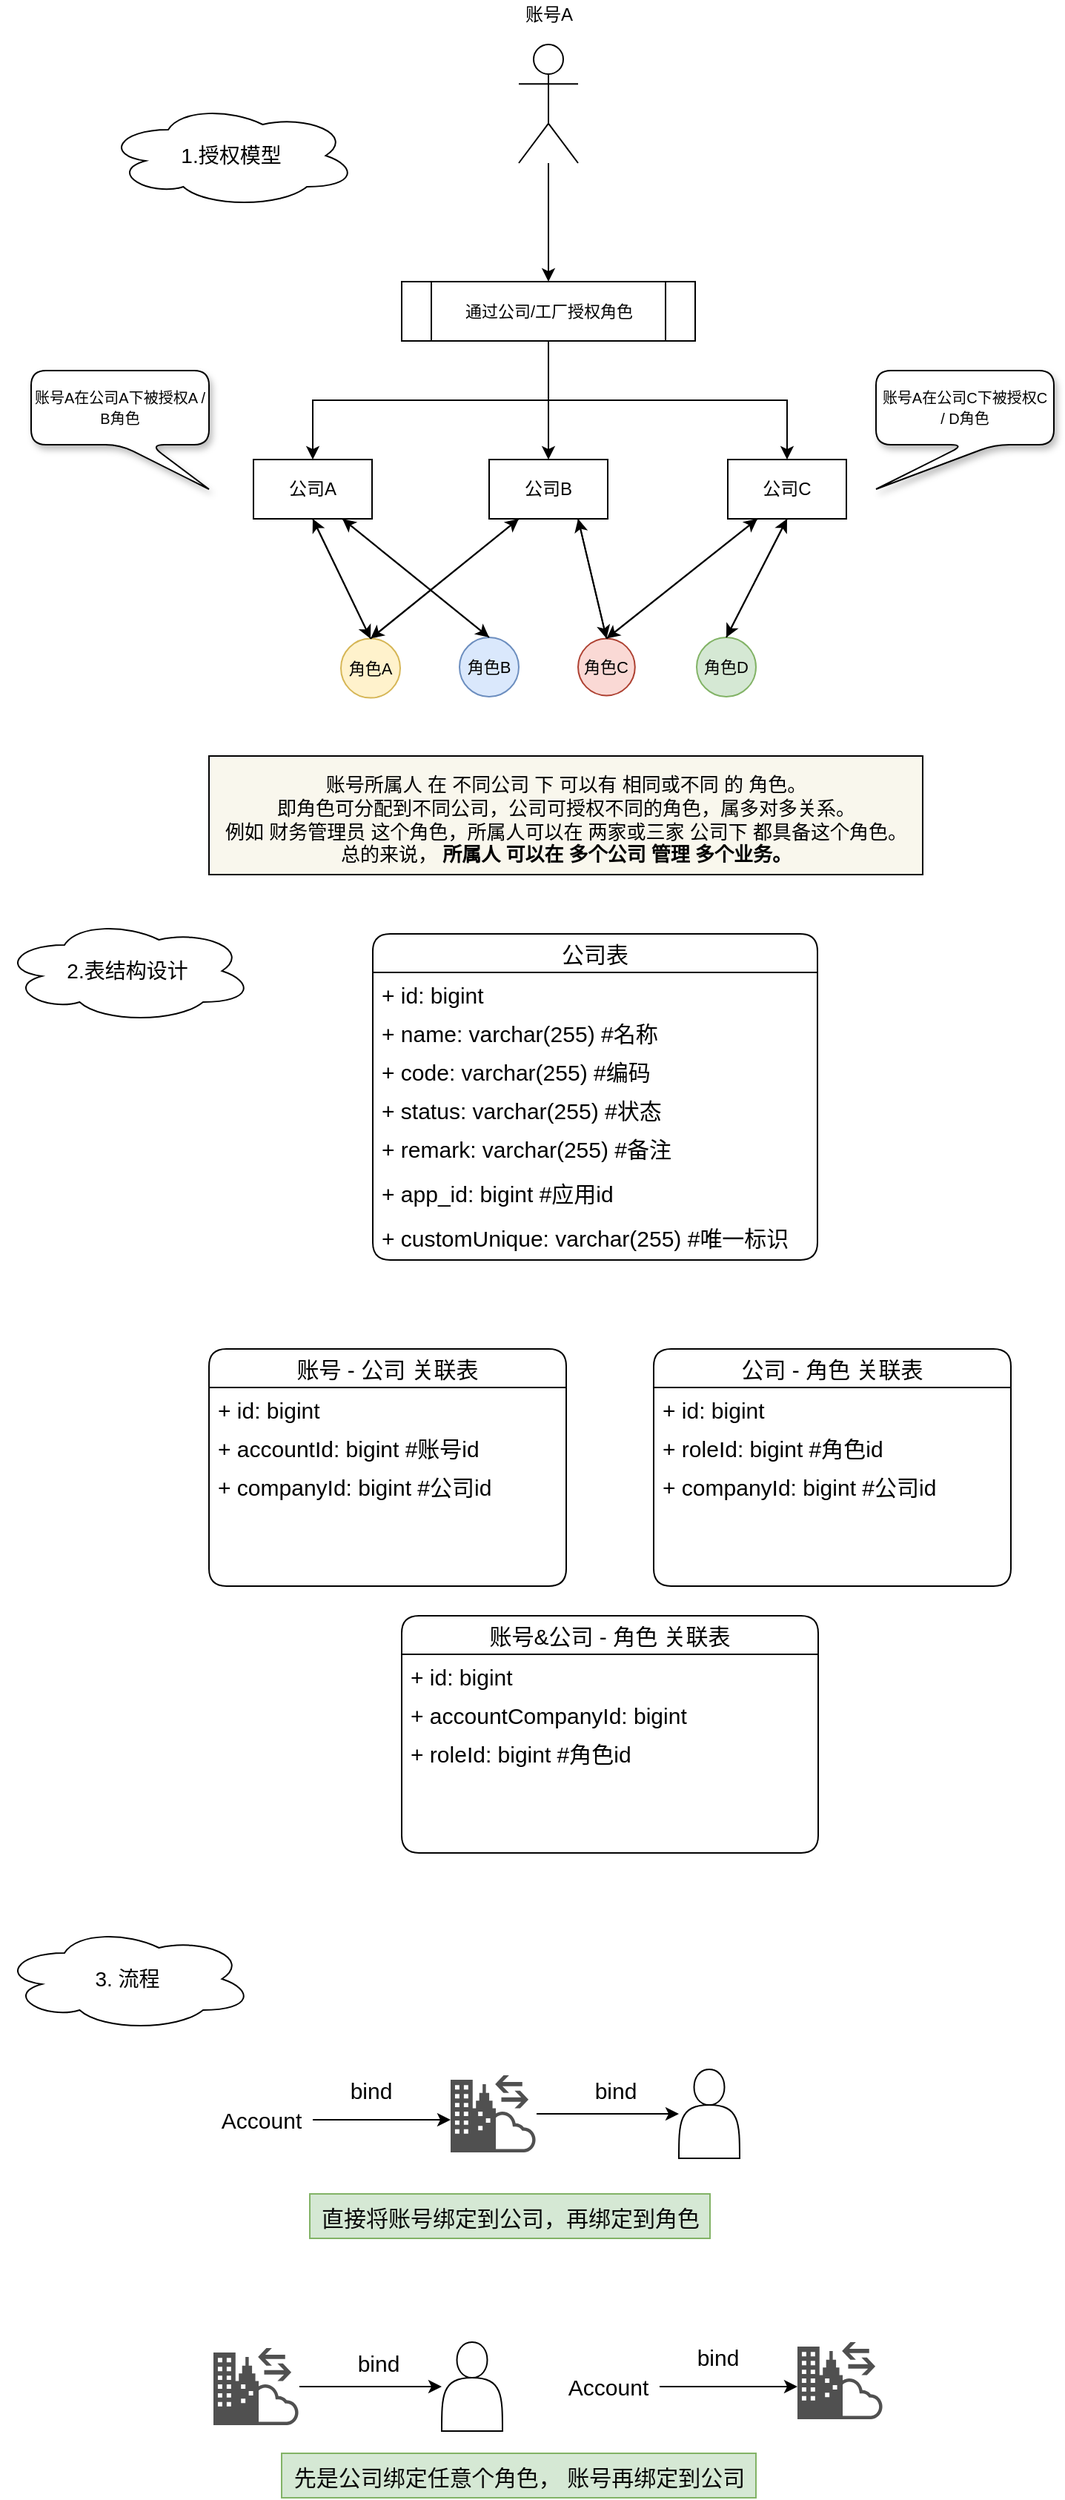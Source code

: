 <mxfile version="15.7.4" type="github">
  <diagram id="Jb6BtzAFee-MTP4sCL8y" name="第 1 页">
    <mxGraphModel dx="1038" dy="579" grid="1" gridSize="10" guides="1" tooltips="1" connect="1" arrows="1" fold="1" page="1" pageScale="1" pageWidth="827" pageHeight="1169" math="0" shadow="0">
      <root>
        <mxCell id="0" />
        <mxCell id="1" parent="0" />
        <mxCell id="0wWaa23UlazC8i8ljl-4-6" style="edgeStyle=orthogonalEdgeStyle;rounded=0;orthogonalLoop=1;jettySize=auto;html=1;entryX=0.5;entryY=0;entryDx=0;entryDy=0;" parent="1" source="0wWaa23UlazC8i8ljl-4-1" target="0wWaa23UlazC8i8ljl-4-3" edge="1">
          <mxGeometry relative="1" as="geometry">
            <mxPoint x="420" y="320" as="targetPoint" />
          </mxGeometry>
        </mxCell>
        <mxCell id="0wWaa23UlazC8i8ljl-4-1" value="" style="shape=umlActor;verticalLabelPosition=bottom;verticalAlign=top;html=1;outlineConnect=0;" parent="1" vertex="1">
          <mxGeometry x="419" y="160" width="40" height="80" as="geometry" />
        </mxCell>
        <mxCell id="0wWaa23UlazC8i8ljl-4-10" style="edgeStyle=orthogonalEdgeStyle;rounded=0;orthogonalLoop=1;jettySize=auto;html=1;entryX=0.5;entryY=0;entryDx=0;entryDy=0;fontSize=11;" parent="1" source="0wWaa23UlazC8i8ljl-4-3" target="0wWaa23UlazC8i8ljl-4-8" edge="1">
          <mxGeometry relative="1" as="geometry" />
        </mxCell>
        <mxCell id="0wWaa23UlazC8i8ljl-4-16" style="edgeStyle=orthogonalEdgeStyle;rounded=0;orthogonalLoop=1;jettySize=auto;html=1;exitX=0.5;exitY=1;exitDx=0;exitDy=0;entryX=0.5;entryY=0;entryDx=0;entryDy=0;fontSize=11;" parent="1" source="0wWaa23UlazC8i8ljl-4-3" target="0wWaa23UlazC8i8ljl-4-4" edge="1">
          <mxGeometry relative="1" as="geometry" />
        </mxCell>
        <mxCell id="0wWaa23UlazC8i8ljl-4-17" style="edgeStyle=orthogonalEdgeStyle;rounded=0;orthogonalLoop=1;jettySize=auto;html=1;exitX=0.5;exitY=1;exitDx=0;exitDy=0;entryX=0.5;entryY=0;entryDx=0;entryDy=0;fontSize=11;" parent="1" source="0wWaa23UlazC8i8ljl-4-3" target="0wWaa23UlazC8i8ljl-4-9" edge="1">
          <mxGeometry relative="1" as="geometry" />
        </mxCell>
        <mxCell id="0wWaa23UlazC8i8ljl-4-3" value="&lt;font style=&quot;font-size: 11px&quot;&gt;通过公司/工厂授权角色&lt;/font&gt;" style="shape=process;whiteSpace=wrap;html=1;backgroundOutline=1;" parent="1" vertex="1">
          <mxGeometry x="340" y="320" width="198" height="40" as="geometry" />
        </mxCell>
        <mxCell id="0wWaa23UlazC8i8ljl-4-50" style="edgeStyle=none;rounded=0;orthogonalLoop=1;jettySize=auto;html=1;exitX=0.5;exitY=1;exitDx=0;exitDy=0;entryX=0.5;entryY=0;entryDx=0;entryDy=0;fontSize=13;" parent="1" source="0wWaa23UlazC8i8ljl-4-4" target="0wWaa23UlazC8i8ljl-4-13" edge="1">
          <mxGeometry relative="1" as="geometry" />
        </mxCell>
        <mxCell id="0wWaa23UlazC8i8ljl-4-53" style="edgeStyle=none;rounded=0;orthogonalLoop=1;jettySize=auto;html=1;exitX=0.75;exitY=1;exitDx=0;exitDy=0;entryX=0.5;entryY=0;entryDx=0;entryDy=0;fontSize=13;" parent="1" source="0wWaa23UlazC8i8ljl-4-4" target="0wWaa23UlazC8i8ljl-4-14" edge="1">
          <mxGeometry relative="1" as="geometry" />
        </mxCell>
        <mxCell id="0wWaa23UlazC8i8ljl-4-4" value="公司A" style="rounded=0;whiteSpace=wrap;html=1;" parent="1" vertex="1">
          <mxGeometry x="240" y="440" width="80" height="40" as="geometry" />
        </mxCell>
        <mxCell id="0wWaa23UlazC8i8ljl-4-7" value="账号A" style="text;html=1;align=center;verticalAlign=middle;resizable=0;points=[];autosize=1;strokeColor=none;fillColor=none;" parent="1" vertex="1">
          <mxGeometry x="414" y="130" width="50" height="20" as="geometry" />
        </mxCell>
        <mxCell id="0wWaa23UlazC8i8ljl-4-51" style="edgeStyle=none;rounded=0;orthogonalLoop=1;jettySize=auto;html=1;exitX=0.25;exitY=1;exitDx=0;exitDy=0;entryX=0.5;entryY=0;entryDx=0;entryDy=0;fontSize=13;" parent="1" source="0wWaa23UlazC8i8ljl-4-8" target="0wWaa23UlazC8i8ljl-4-13" edge="1">
          <mxGeometry relative="1" as="geometry" />
        </mxCell>
        <mxCell id="0wWaa23UlazC8i8ljl-4-52" style="edgeStyle=none;rounded=0;orthogonalLoop=1;jettySize=auto;html=1;exitX=0.75;exitY=1;exitDx=0;exitDy=0;fontSize=13;entryX=0.5;entryY=0;entryDx=0;entryDy=0;" parent="1" source="0wWaa23UlazC8i8ljl-4-8" target="0wWaa23UlazC8i8ljl-4-45" edge="1">
          <mxGeometry relative="1" as="geometry">
            <mxPoint x="400" y="560" as="targetPoint" />
          </mxGeometry>
        </mxCell>
        <mxCell id="0wWaa23UlazC8i8ljl-4-8" value="公司B" style="rounded=0;whiteSpace=wrap;html=1;" parent="1" vertex="1">
          <mxGeometry x="399" y="440" width="80" height="40" as="geometry" />
        </mxCell>
        <mxCell id="0wWaa23UlazC8i8ljl-4-56" style="edgeStyle=none;rounded=0;orthogonalLoop=1;jettySize=auto;html=1;exitX=0.25;exitY=1;exitDx=0;exitDy=0;entryX=0.5;entryY=0;entryDx=0;entryDy=0;fontSize=13;" parent="1" source="0wWaa23UlazC8i8ljl-4-9" target="0wWaa23UlazC8i8ljl-4-45" edge="1">
          <mxGeometry relative="1" as="geometry" />
        </mxCell>
        <mxCell id="0wWaa23UlazC8i8ljl-4-58" style="edgeStyle=none;rounded=0;orthogonalLoop=1;jettySize=auto;html=1;exitX=0.5;exitY=1;exitDx=0;exitDy=0;entryX=0.5;entryY=0;entryDx=0;entryDy=0;fontSize=13;" parent="1" source="0wWaa23UlazC8i8ljl-4-9" target="0wWaa23UlazC8i8ljl-4-31" edge="1">
          <mxGeometry relative="1" as="geometry" />
        </mxCell>
        <mxCell id="0wWaa23UlazC8i8ljl-4-9" value="公司C" style="rounded=0;whiteSpace=wrap;html=1;" parent="1" vertex="1">
          <mxGeometry x="560" y="440" width="80" height="40" as="geometry" />
        </mxCell>
        <mxCell id="0wWaa23UlazC8i8ljl-4-19" value="" style="group;glass=1;shadow=0;fillColor=none;" parent="1" vertex="1" connectable="0">
          <mxGeometry x="299" y="560" width="280" height="40" as="geometry" />
        </mxCell>
        <mxCell id="0wWaa23UlazC8i8ljl-4-18" value="" style="rounded=0;whiteSpace=wrap;html=1;fontSize=11;shadow=0;fillColor=none;strokeColor=none;" parent="0wWaa23UlazC8i8ljl-4-19" vertex="1">
          <mxGeometry width="280" height="40" as="geometry" />
        </mxCell>
        <mxCell id="0wWaa23UlazC8i8ljl-4-13" value="角色A" style="ellipse;whiteSpace=wrap;html=1;aspect=fixed;fontSize=11;fillColor=#fff2cc;strokeColor=#d6b656;" parent="0wWaa23UlazC8i8ljl-4-19" vertex="1">
          <mxGeometry y="0.8" width="40" height="40" as="geometry" />
        </mxCell>
        <mxCell id="0wWaa23UlazC8i8ljl-4-14" value="角色B" style="ellipse;whiteSpace=wrap;html=1;aspect=fixed;fontSize=11;fillColor=#dae8fc;strokeColor=#6c8ebf;" parent="0wWaa23UlazC8i8ljl-4-19" vertex="1">
          <mxGeometry x="80" width="40" height="40" as="geometry" />
        </mxCell>
        <mxCell id="0wWaa23UlazC8i8ljl-4-45" value="角色C" style="ellipse;whiteSpace=wrap;html=1;aspect=fixed;fontSize=11;fillColor=#fad9d5;strokeColor=#ae4132;" parent="0wWaa23UlazC8i8ljl-4-19" vertex="1">
          <mxGeometry x="160.001" y="0.8" width="38.4" height="38.4" as="geometry" />
        </mxCell>
        <mxCell id="0wWaa23UlazC8i8ljl-4-31" value="角色D" style="ellipse;whiteSpace=wrap;html=1;aspect=fixed;fontSize=11;fillColor=#d5e8d4;strokeColor=#82b366;" parent="0wWaa23UlazC8i8ljl-4-19" vertex="1">
          <mxGeometry x="240" width="40" height="40" as="geometry" />
        </mxCell>
        <mxCell id="0wWaa23UlazC8i8ljl-4-35" value="&lt;font style=&quot;font-size: 10px&quot;&gt;账号A在公司A下被授权A / B角色&lt;/font&gt;" style="shape=callout;whiteSpace=wrap;html=1;perimeter=calloutPerimeter;fontSize=11;position2=1;rounded=1;shadow=1;" parent="1" vertex="1">
          <mxGeometry x="90" y="380" width="120" height="80" as="geometry" />
        </mxCell>
        <mxCell id="0wWaa23UlazC8i8ljl-4-36" value="&lt;font style=&quot;font-size: 10px&quot;&gt;账号A在公司C下被授权C /&amp;nbsp;D角色&lt;/font&gt;" style="shape=callout;whiteSpace=wrap;html=1;perimeter=calloutPerimeter;fontSize=11;position2=0;rounded=1;shadow=1;" parent="1" vertex="1">
          <mxGeometry x="660" y="380" width="120" height="80" as="geometry" />
        </mxCell>
        <mxCell id="0wWaa23UlazC8i8ljl-4-37" value="&lt;span style=&quot;font-size: 14px&quot;&gt;1.授权模型&lt;/span&gt;" style="ellipse;shape=cloud;whiteSpace=wrap;html=1;rounded=1;shadow=0;glass=1;sketch=0;fontSize=10;" parent="1" vertex="1">
          <mxGeometry x="140" y="200" width="170" height="70" as="geometry" />
        </mxCell>
        <mxCell id="0wWaa23UlazC8i8ljl-4-43" value="&lt;p style=&quot;line-height: 1.7&quot;&gt;&lt;/p&gt;&lt;blockquote style=&quot;margin: 0 0 0 40px ; border: none ; padding: 0px&quot;&gt;&lt;/blockquote&gt;账号所属人&amp;nbsp;在&amp;nbsp;不同公司 下 可以有&amp;nbsp;相同或不同 的&amp;nbsp;角色。&lt;br&gt;即角色可分配到不同公司，公司可授权不同的角色，属多对多关系。&lt;br&gt;例如 财务管理员&amp;nbsp;这个角色，所属人可以在 两家或三家 公司下&amp;nbsp;都具备这个角色。&lt;br&gt;总的来说，&amp;nbsp;&lt;b&gt;所属人&amp;nbsp;可以在&amp;nbsp;多个公司&amp;nbsp;管理&amp;nbsp;多个业务。&lt;/b&gt;&lt;br&gt;&lt;p&gt;&lt;/p&gt;" style="rounded=0;whiteSpace=wrap;html=1;shadow=0;glass=0;sketch=0;fontSize=13;fillColor=#f9f7ed;strokeColor=default;spacingTop=5;" parent="1" vertex="1">
          <mxGeometry x="210" y="640" width="481.5" height="80" as="geometry" />
        </mxCell>
        <mxCell id="0wWaa23UlazC8i8ljl-4-46" style="rounded=0;orthogonalLoop=1;jettySize=auto;html=1;exitX=0.5;exitY=0;exitDx=0;exitDy=0;entryX=0.5;entryY=1;entryDx=0;entryDy=0;fontSize=13;" parent="1" source="0wWaa23UlazC8i8ljl-4-13" target="0wWaa23UlazC8i8ljl-4-4" edge="1">
          <mxGeometry relative="1" as="geometry" />
        </mxCell>
        <mxCell id="0wWaa23UlazC8i8ljl-4-47" style="edgeStyle=none;rounded=0;orthogonalLoop=1;jettySize=auto;html=1;exitX=0.5;exitY=0;exitDx=0;exitDy=0;entryX=0.25;entryY=1;entryDx=0;entryDy=0;fontSize=13;" parent="1" source="0wWaa23UlazC8i8ljl-4-13" target="0wWaa23UlazC8i8ljl-4-8" edge="1">
          <mxGeometry relative="1" as="geometry" />
        </mxCell>
        <mxCell id="0wWaa23UlazC8i8ljl-4-48" style="edgeStyle=none;rounded=0;orthogonalLoop=1;jettySize=auto;html=1;exitX=0.5;exitY=0;exitDx=0;exitDy=0;fontSize=13;entryX=0.75;entryY=1;entryDx=0;entryDy=0;" parent="1" source="0wWaa23UlazC8i8ljl-4-45" target="0wWaa23UlazC8i8ljl-4-8" edge="1">
          <mxGeometry relative="1" as="geometry">
            <mxPoint x="440" y="480" as="targetPoint" />
          </mxGeometry>
        </mxCell>
        <mxCell id="0wWaa23UlazC8i8ljl-4-54" style="edgeStyle=none;rounded=0;orthogonalLoop=1;jettySize=auto;html=1;exitX=0.5;exitY=0;exitDx=0;exitDy=0;entryX=0.75;entryY=1;entryDx=0;entryDy=0;fontSize=13;" parent="1" source="0wWaa23UlazC8i8ljl-4-14" target="0wWaa23UlazC8i8ljl-4-4" edge="1">
          <mxGeometry relative="1" as="geometry" />
        </mxCell>
        <mxCell id="0wWaa23UlazC8i8ljl-4-55" style="edgeStyle=none;rounded=0;orthogonalLoop=1;jettySize=auto;html=1;exitX=0.5;exitY=0;exitDx=0;exitDy=0;entryX=0.25;entryY=1;entryDx=0;entryDy=0;fontSize=13;" parent="1" source="0wWaa23UlazC8i8ljl-4-45" target="0wWaa23UlazC8i8ljl-4-9" edge="1">
          <mxGeometry relative="1" as="geometry" />
        </mxCell>
        <mxCell id="0wWaa23UlazC8i8ljl-4-57" style="edgeStyle=none;rounded=0;orthogonalLoop=1;jettySize=auto;html=1;exitX=0.5;exitY=0;exitDx=0;exitDy=0;entryX=0.5;entryY=1;entryDx=0;entryDy=0;fontSize=13;" parent="1" source="0wWaa23UlazC8i8ljl-4-31" target="0wWaa23UlazC8i8ljl-4-9" edge="1">
          <mxGeometry relative="1" as="geometry" />
        </mxCell>
        <mxCell id="0wWaa23UlazC8i8ljl-4-59" value="&lt;span style=&quot;font-size: 14px&quot;&gt;2.表结构设计&lt;/span&gt;" style="ellipse;shape=cloud;whiteSpace=wrap;html=1;rounded=1;shadow=0;glass=1;sketch=0;fontSize=10;" parent="1" vertex="1">
          <mxGeometry x="70" y="750" width="170" height="70" as="geometry" />
        </mxCell>
        <mxCell id="0wWaa23UlazC8i8ljl-4-60" value="公司表" style="swimlane;fontStyle=0;childLayout=stackLayout;horizontal=1;startSize=26;fillColor=none;horizontalStack=0;resizeParent=1;resizeParentMax=0;resizeLast=0;collapsible=1;marginBottom=0;rounded=1;shadow=0;glass=0;sketch=0;fontSize=15;strokeColor=default;" parent="1" vertex="1">
          <mxGeometry x="320.5" y="760" width="300" height="220" as="geometry">
            <mxRectangle x="200" y="760" width="70" height="26" as="alternateBounds" />
          </mxGeometry>
        </mxCell>
        <mxCell id="0wWaa23UlazC8i8ljl-4-61" value="+ id: bigint" style="text;strokeColor=none;fillColor=none;align=left;verticalAlign=top;spacingLeft=4;spacingRight=4;overflow=hidden;rotatable=0;points=[[0,0.5],[1,0.5]];portConstraint=eastwest;rounded=1;shadow=0;glass=0;sketch=0;fontSize=15;" parent="0wWaa23UlazC8i8ljl-4-60" vertex="1">
          <mxGeometry y="26" width="300" height="26" as="geometry" />
        </mxCell>
        <mxCell id="0wWaa23UlazC8i8ljl-4-62" value="+ name: varchar(255) #名称" style="text;strokeColor=none;fillColor=none;align=left;verticalAlign=top;spacingLeft=4;spacingRight=4;overflow=hidden;rotatable=0;points=[[0,0.5],[1,0.5]];portConstraint=eastwest;rounded=1;shadow=0;glass=0;sketch=0;fontSize=15;" parent="0wWaa23UlazC8i8ljl-4-60" vertex="1">
          <mxGeometry y="52" width="300" height="26" as="geometry" />
        </mxCell>
        <mxCell id="0wWaa23UlazC8i8ljl-4-64" value="+ code: varchar(255) #编码" style="text;strokeColor=none;fillColor=none;align=left;verticalAlign=top;spacingLeft=4;spacingRight=4;overflow=hidden;rotatable=0;points=[[0,0.5],[1,0.5]];portConstraint=eastwest;rounded=1;shadow=0;glass=0;sketch=0;fontSize=15;" parent="0wWaa23UlazC8i8ljl-4-60" vertex="1">
          <mxGeometry y="78" width="300" height="26" as="geometry" />
        </mxCell>
        <mxCell id="0wWaa23UlazC8i8ljl-4-63" value="+ status: varchar(255) #状态&#xa;" style="text;strokeColor=none;fillColor=none;align=left;verticalAlign=top;spacingLeft=4;spacingRight=4;overflow=hidden;rotatable=0;points=[[0,0.5],[1,0.5]];portConstraint=eastwest;rounded=1;shadow=0;glass=0;sketch=0;fontSize=15;" parent="0wWaa23UlazC8i8ljl-4-60" vertex="1">
          <mxGeometry y="104" width="300" height="26" as="geometry" />
        </mxCell>
        <mxCell id="0wWaa23UlazC8i8ljl-4-65" value="+ remark: varchar(255) #备注&#xa;" style="text;strokeColor=none;fillColor=none;align=left;verticalAlign=top;spacingLeft=4;spacingRight=4;overflow=hidden;rotatable=0;points=[[0,0.5],[1,0.5]];portConstraint=eastwest;rounded=1;shadow=0;glass=0;sketch=0;fontSize=15;" parent="0wWaa23UlazC8i8ljl-4-60" vertex="1">
          <mxGeometry y="130" width="300" height="30" as="geometry" />
        </mxCell>
        <mxCell id="J0sLcJFcdwwsKfrEbqiq-1" value="+ app_id: bigint #应用id&#xa;" style="text;strokeColor=none;fillColor=none;align=left;verticalAlign=top;spacingLeft=4;spacingRight=4;overflow=hidden;rotatable=0;points=[[0,0.5],[1,0.5]];portConstraint=eastwest;rounded=1;shadow=0;glass=0;sketch=0;fontSize=15;" parent="0wWaa23UlazC8i8ljl-4-60" vertex="1">
          <mxGeometry y="160" width="300" height="30" as="geometry" />
        </mxCell>
        <mxCell id="J0sLcJFcdwwsKfrEbqiq-2" value="+ customUnique: varchar(255) #唯一标识&#xa;" style="text;strokeColor=none;fillColor=none;align=left;verticalAlign=top;spacingLeft=4;spacingRight=4;overflow=hidden;rotatable=0;points=[[0,0.5],[1,0.5]];portConstraint=eastwest;rounded=1;shadow=0;glass=0;sketch=0;fontSize=15;" parent="0wWaa23UlazC8i8ljl-4-60" vertex="1">
          <mxGeometry y="190" width="300" height="30" as="geometry" />
        </mxCell>
        <mxCell id="0wWaa23UlazC8i8ljl-4-66" value="账号&amp;公司 - 角色 关联表" style="swimlane;fontStyle=0;childLayout=stackLayout;horizontal=1;startSize=26;fillColor=none;horizontalStack=0;resizeParent=1;resizeParentMax=0;resizeLast=0;collapsible=1;marginBottom=0;rounded=1;shadow=0;glass=0;sketch=0;fontSize=15;strokeColor=default;" parent="1" vertex="1">
          <mxGeometry x="340" y="1220" width="281" height="160" as="geometry">
            <mxRectangle x="320" y="800" width="70" height="26" as="alternateBounds" />
          </mxGeometry>
        </mxCell>
        <mxCell id="0wWaa23UlazC8i8ljl-4-67" value="+ id: bigint" style="text;strokeColor=none;fillColor=none;align=left;verticalAlign=top;spacingLeft=4;spacingRight=4;overflow=hidden;rotatable=0;points=[[0,0.5],[1,0.5]];portConstraint=eastwest;rounded=1;shadow=0;glass=0;sketch=0;fontSize=15;" parent="0wWaa23UlazC8i8ljl-4-66" vertex="1">
          <mxGeometry y="26" width="281" height="26" as="geometry" />
        </mxCell>
        <mxCell id="0wWaa23UlazC8i8ljl-4-68" value="+ accountCompanyId: bigint" style="text;strokeColor=none;fillColor=none;align=left;verticalAlign=top;spacingLeft=4;spacingRight=4;overflow=hidden;rotatable=0;points=[[0,0.5],[1,0.5]];portConstraint=eastwest;rounded=1;shadow=0;glass=0;sketch=0;fontSize=15;" parent="0wWaa23UlazC8i8ljl-4-66" vertex="1">
          <mxGeometry y="52" width="281" height="26" as="geometry" />
        </mxCell>
        <mxCell id="0wWaa23UlazC8i8ljl-4-69" value="+ roleId: bigint #角色id" style="text;strokeColor=none;fillColor=none;align=left;verticalAlign=top;spacingLeft=4;spacingRight=4;overflow=hidden;rotatable=0;points=[[0,0.5],[1,0.5]];portConstraint=eastwest;rounded=1;shadow=0;glass=0;sketch=0;fontSize=15;" parent="0wWaa23UlazC8i8ljl-4-66" vertex="1">
          <mxGeometry y="78" width="281" height="82" as="geometry" />
        </mxCell>
        <mxCell id="0wWaa23UlazC8i8ljl-4-72" value="账号 - 公司 关联表" style="swimlane;fontStyle=0;childLayout=stackLayout;horizontal=1;startSize=26;fillColor=none;horizontalStack=0;resizeParent=1;resizeParentMax=0;resizeLast=0;collapsible=1;marginBottom=0;rounded=1;shadow=0;glass=0;sketch=0;fontSize=15;strokeColor=default;" parent="1" vertex="1">
          <mxGeometry x="210" y="1040" width="241" height="160" as="geometry">
            <mxRectangle x="320" y="800" width="70" height="26" as="alternateBounds" />
          </mxGeometry>
        </mxCell>
        <mxCell id="0wWaa23UlazC8i8ljl-4-73" value="+ id: bigint" style="text;strokeColor=none;fillColor=none;align=left;verticalAlign=top;spacingLeft=4;spacingRight=4;overflow=hidden;rotatable=0;points=[[0,0.5],[1,0.5]];portConstraint=eastwest;rounded=1;shadow=0;glass=0;sketch=0;fontSize=15;" parent="0wWaa23UlazC8i8ljl-4-72" vertex="1">
          <mxGeometry y="26" width="241" height="26" as="geometry" />
        </mxCell>
        <mxCell id="0wWaa23UlazC8i8ljl-4-74" value="+ accountId: bigint #账号id" style="text;strokeColor=none;fillColor=none;align=left;verticalAlign=top;spacingLeft=4;spacingRight=4;overflow=hidden;rotatable=0;points=[[0,0.5],[1,0.5]];portConstraint=eastwest;rounded=1;shadow=0;glass=0;sketch=0;fontSize=15;" parent="0wWaa23UlazC8i8ljl-4-72" vertex="1">
          <mxGeometry y="52" width="241" height="26" as="geometry" />
        </mxCell>
        <mxCell id="0wWaa23UlazC8i8ljl-4-75" value="+ companyId: bigint #公司id" style="text;strokeColor=none;fillColor=none;align=left;verticalAlign=top;spacingLeft=4;spacingRight=4;overflow=hidden;rotatable=0;points=[[0,0.5],[1,0.5]];portConstraint=eastwest;rounded=1;shadow=0;glass=0;sketch=0;fontSize=15;" parent="0wWaa23UlazC8i8ljl-4-72" vertex="1">
          <mxGeometry y="78" width="241" height="82" as="geometry" />
        </mxCell>
        <mxCell id="CeYGE881BVg8qvL_C_48-2" value="公司 - 角色 关联表" style="swimlane;fontStyle=0;childLayout=stackLayout;horizontal=1;startSize=26;fillColor=none;horizontalStack=0;resizeParent=1;resizeParentMax=0;resizeLast=0;collapsible=1;marginBottom=0;rounded=1;shadow=0;glass=0;sketch=0;fontSize=15;strokeColor=default;" vertex="1" parent="1">
          <mxGeometry x="510" y="1040" width="241" height="160" as="geometry">
            <mxRectangle x="320" y="800" width="70" height="26" as="alternateBounds" />
          </mxGeometry>
        </mxCell>
        <mxCell id="CeYGE881BVg8qvL_C_48-3" value="+ id: bigint" style="text;strokeColor=none;fillColor=none;align=left;verticalAlign=top;spacingLeft=4;spacingRight=4;overflow=hidden;rotatable=0;points=[[0,0.5],[1,0.5]];portConstraint=eastwest;rounded=1;shadow=0;glass=0;sketch=0;fontSize=15;" vertex="1" parent="CeYGE881BVg8qvL_C_48-2">
          <mxGeometry y="26" width="241" height="26" as="geometry" />
        </mxCell>
        <mxCell id="CeYGE881BVg8qvL_C_48-4" value="+ roleId: bigint #角色id" style="text;strokeColor=none;fillColor=none;align=left;verticalAlign=top;spacingLeft=4;spacingRight=4;overflow=hidden;rotatable=0;points=[[0,0.5],[1,0.5]];portConstraint=eastwest;rounded=1;shadow=0;glass=0;sketch=0;fontSize=15;" vertex="1" parent="CeYGE881BVg8qvL_C_48-2">
          <mxGeometry y="52" width="241" height="26" as="geometry" />
        </mxCell>
        <mxCell id="CeYGE881BVg8qvL_C_48-5" value="+ companyId: bigint #公司id" style="text;strokeColor=none;fillColor=none;align=left;verticalAlign=top;spacingLeft=4;spacingRight=4;overflow=hidden;rotatable=0;points=[[0,0.5],[1,0.5]];portConstraint=eastwest;rounded=1;shadow=0;glass=0;sketch=0;fontSize=15;" vertex="1" parent="CeYGE881BVg8qvL_C_48-2">
          <mxGeometry y="78" width="241" height="82" as="geometry" />
        </mxCell>
        <mxCell id="CeYGE881BVg8qvL_C_48-6" value="&lt;span style=&quot;font-size: 14px&quot;&gt;3.&amp;nbsp;流程&lt;/span&gt;" style="ellipse;shape=cloud;whiteSpace=wrap;html=1;rounded=1;shadow=0;glass=1;sketch=0;fontSize=10;" vertex="1" parent="1">
          <mxGeometry x="70" y="1430" width="170" height="70" as="geometry" />
        </mxCell>
        <mxCell id="CeYGE881BVg8qvL_C_48-16" value="" style="edgeStyle=orthogonalEdgeStyle;rounded=0;orthogonalLoop=1;jettySize=auto;html=1;fontSize=15;" edge="1" parent="1" source="CeYGE881BVg8qvL_C_48-15">
          <mxGeometry relative="1" as="geometry">
            <mxPoint x="373" y="1560" as="targetPoint" />
          </mxGeometry>
        </mxCell>
        <mxCell id="CeYGE881BVg8qvL_C_48-15" value="&lt;span style=&quot;font-size: 15px&quot;&gt;Account&lt;/span&gt;" style="text;html=1;align=center;verticalAlign=middle;resizable=0;points=[];autosize=1;strokeColor=none;fillColor=none;" vertex="1" parent="1">
          <mxGeometry x="210" y="1550" width="70" height="20" as="geometry" />
        </mxCell>
        <mxCell id="CeYGE881BVg8qvL_C_48-17" value="bind" style="text;html=1;align=center;verticalAlign=middle;resizable=0;points=[];autosize=1;strokeColor=none;fillColor=none;fontSize=15;" vertex="1" parent="1">
          <mxGeometry x="299" y="1530" width="40" height="20" as="geometry" />
        </mxCell>
        <mxCell id="CeYGE881BVg8qvL_C_48-20" value="bind" style="text;html=1;align=center;verticalAlign=middle;resizable=0;points=[];autosize=1;strokeColor=none;fillColor=none;fontSize=15;" vertex="1" parent="1">
          <mxGeometry x="464" y="1530" width="40" height="20" as="geometry" />
        </mxCell>
        <mxCell id="CeYGE881BVg8qvL_C_48-32" value="" style="edgeStyle=orthogonalEdgeStyle;rounded=0;orthogonalLoop=1;jettySize=auto;html=1;fontSize=15;" edge="1" parent="1" source="CeYGE881BVg8qvL_C_48-30" target="CeYGE881BVg8qvL_C_48-31">
          <mxGeometry relative="1" as="geometry" />
        </mxCell>
        <mxCell id="CeYGE881BVg8qvL_C_48-30" value="" style="sketch=0;pointerEvents=1;shadow=0;dashed=0;html=1;strokeColor=none;fillColor=#505050;labelPosition=center;verticalLabelPosition=bottom;verticalAlign=top;outlineConnect=0;align=center;shape=mxgraph.office.concepts.hybrid;fontSize=15;" vertex="1" parent="1">
          <mxGeometry x="373" y="1530" width="58" height="52" as="geometry" />
        </mxCell>
        <mxCell id="CeYGE881BVg8qvL_C_48-31" value="" style="shape=actor;whiteSpace=wrap;html=1;" vertex="1" parent="1">
          <mxGeometry x="527" y="1526" width="41" height="60" as="geometry" />
        </mxCell>
        <mxCell id="CeYGE881BVg8qvL_C_48-34" value="bind" style="text;html=1;align=center;verticalAlign=middle;resizable=0;points=[];autosize=1;strokeColor=none;fillColor=none;fontSize=15;" vertex="1" parent="1">
          <mxGeometry x="304" y="1714" width="40" height="20" as="geometry" />
        </mxCell>
        <mxCell id="CeYGE881BVg8qvL_C_48-35" value="" style="edgeStyle=orthogonalEdgeStyle;rounded=0;orthogonalLoop=1;jettySize=auto;html=1;fontSize=15;" edge="1" parent="1" source="CeYGE881BVg8qvL_C_48-36" target="CeYGE881BVg8qvL_C_48-37">
          <mxGeometry relative="1" as="geometry" />
        </mxCell>
        <mxCell id="CeYGE881BVg8qvL_C_48-36" value="" style="sketch=0;pointerEvents=1;shadow=0;dashed=0;html=1;strokeColor=none;fillColor=#505050;labelPosition=center;verticalLabelPosition=bottom;verticalAlign=top;outlineConnect=0;align=center;shape=mxgraph.office.concepts.hybrid;fontSize=15;" vertex="1" parent="1">
          <mxGeometry x="213" y="1714" width="58" height="52" as="geometry" />
        </mxCell>
        <mxCell id="CeYGE881BVg8qvL_C_48-37" value="" style="shape=actor;whiteSpace=wrap;html=1;" vertex="1" parent="1">
          <mxGeometry x="367" y="1710" width="41" height="60" as="geometry" />
        </mxCell>
        <mxCell id="CeYGE881BVg8qvL_C_48-38" value="" style="edgeStyle=orthogonalEdgeStyle;rounded=0;orthogonalLoop=1;jettySize=auto;html=1;fontSize=15;" edge="1" parent="1" source="CeYGE881BVg8qvL_C_48-39">
          <mxGeometry relative="1" as="geometry">
            <mxPoint x="607" y="1740" as="targetPoint" />
          </mxGeometry>
        </mxCell>
        <mxCell id="CeYGE881BVg8qvL_C_48-39" value="&lt;span style=&quot;font-size: 15px&quot;&gt;Account&lt;/span&gt;" style="text;html=1;align=center;verticalAlign=middle;resizable=0;points=[];autosize=1;strokeColor=none;fillColor=none;" vertex="1" parent="1">
          <mxGeometry x="444" y="1730" width="70" height="20" as="geometry" />
        </mxCell>
        <mxCell id="CeYGE881BVg8qvL_C_48-40" value="bind" style="text;html=1;align=center;verticalAlign=middle;resizable=0;points=[];autosize=1;strokeColor=none;fillColor=none;fontSize=15;" vertex="1" parent="1">
          <mxGeometry x="533" y="1710" width="40" height="20" as="geometry" />
        </mxCell>
        <mxCell id="CeYGE881BVg8qvL_C_48-41" value="" style="sketch=0;pointerEvents=1;shadow=0;dashed=0;html=1;strokeColor=none;fillColor=#505050;labelPosition=center;verticalLabelPosition=bottom;verticalAlign=top;outlineConnect=0;align=center;shape=mxgraph.office.concepts.hybrid;fontSize=15;" vertex="1" parent="1">
          <mxGeometry x="607" y="1710" width="58" height="52" as="geometry" />
        </mxCell>
        <mxCell id="CeYGE881BVg8qvL_C_48-42" value="&lt;font color=&quot;#080808&quot;&gt;先是公司绑定任意个角色，&amp;nbsp;账号再绑定到公司&lt;/font&gt;" style="text;html=1;align=center;verticalAlign=middle;resizable=0;points=[];autosize=1;strokeColor=#82b366;fillColor=#d5e8d4;fontSize=15;spacingTop=2;" vertex="1" parent="1">
          <mxGeometry x="259" y="1785" width="320" height="30" as="geometry" />
        </mxCell>
        <mxCell id="CeYGE881BVg8qvL_C_48-43" value="&lt;font color=&quot;#080808&quot;&gt;直接将账号绑定到公司，再绑定到角色&lt;/font&gt;" style="text;html=1;align=center;verticalAlign=middle;resizable=0;points=[];autosize=1;strokeColor=#82b366;fillColor=#d5e8d4;fontSize=15;spacingTop=2;" vertex="1" parent="1">
          <mxGeometry x="278" y="1610" width="270" height="30" as="geometry" />
        </mxCell>
      </root>
    </mxGraphModel>
  </diagram>
</mxfile>
